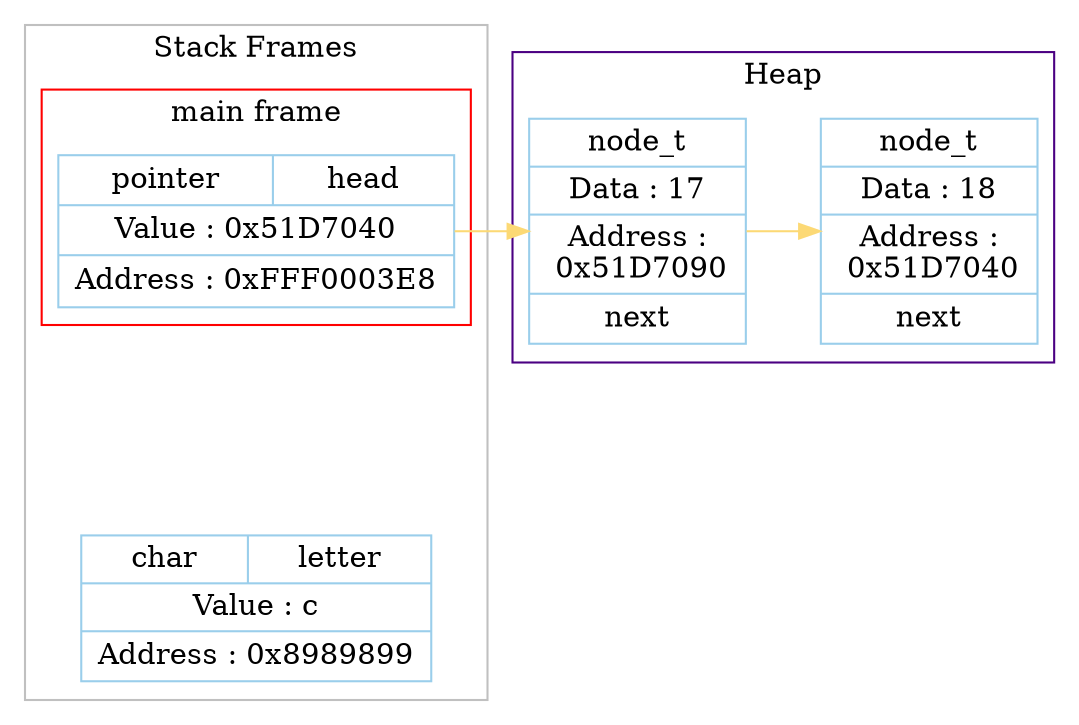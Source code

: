 digraph {
	graph [bb="0,0,430,338",
		nodesep=1.5,
		rankdir=LR
	];
	node [color="#9ACEEB",
		label="\N"
	];
	edge [arrowsize=1,
		color="#FCD975"
	];
	subgraph clusterFrames {
		graph [bb="8,8,190,330",
			color=grey,
			label="Stack Frames",
			lheight=0.21,
			lp="99,318.5",
			lwidth=1.04,
			rankdir=TB,
			syle=filled
		];
		subgraph clusterMain {
			graph [bb="16,186,182,299",
				color=red,
				label="main frame",
				lheight=0.21,
				lp="99,287.5",
				lwidth=0.89
			];
			head			 [height=1.0139,
				label=" {pointer | head} | Value : 0x51D7040 | Address : 0xFFF0003E8 ",
				pos="99,231",
				rects="24,243,105,267 105,243,174,267 24,219,174,243 24,195,174,219",
				shape=record,
				width=2.0833];
		}
		letter		 [height=0.97222,
			label="{char | letter} | Value : c | Address : 0x8989899 ",
			pos="99,51",
			rects="32.5,62.5,96.5,85.5 96.5,62.5,165.5,85.5 32.5,39.5,165.5,62.5 32.5,16.5,165.5,39.5",
			shape=record,
			width=1.8472];
	}
	subgraph clusterHeap {
		graph [bb="202,169,422,316",
			color=indigo,
			label=Heap,
			lheight=0.21,
			lp="312,304.5",
			lwidth=0.40,
			rankdir=LR
		];
		"0x51D7090"		 [height=1.5,
			label="node_t | Data : 17 | Address :\n 0x51D7090 | next",
			pos="252,231",
			rects="210,261.5,294,284.5 210,238.5,294,261.5 210,200.5,294,238.5 210,177.5,294,200.5",
			shape=record,
			width=1.1667];
		"0x51D7040"		 [height=1.5,
			label="node_t | Data : 18 | Address :\n 0x51D7040 | next",
			pos="372,231",
			rects="330,261.5,414,284.5 330,238.5,414,261.5 330,200.5,414,238.5 330,177.5,414,200.5",
			shape=record,
			width=1.1667];
		"0x51D7090" -> "0x51D7040"		 [pos="e,329.95,231 294.27,231 302.49,231 311.22,231 319.73,231"];
	}
	head -> "0x51D7090"	 [pos="e,209.72,231 174.17,231 182.77,231 191.4,231 199.6,231"];
}

